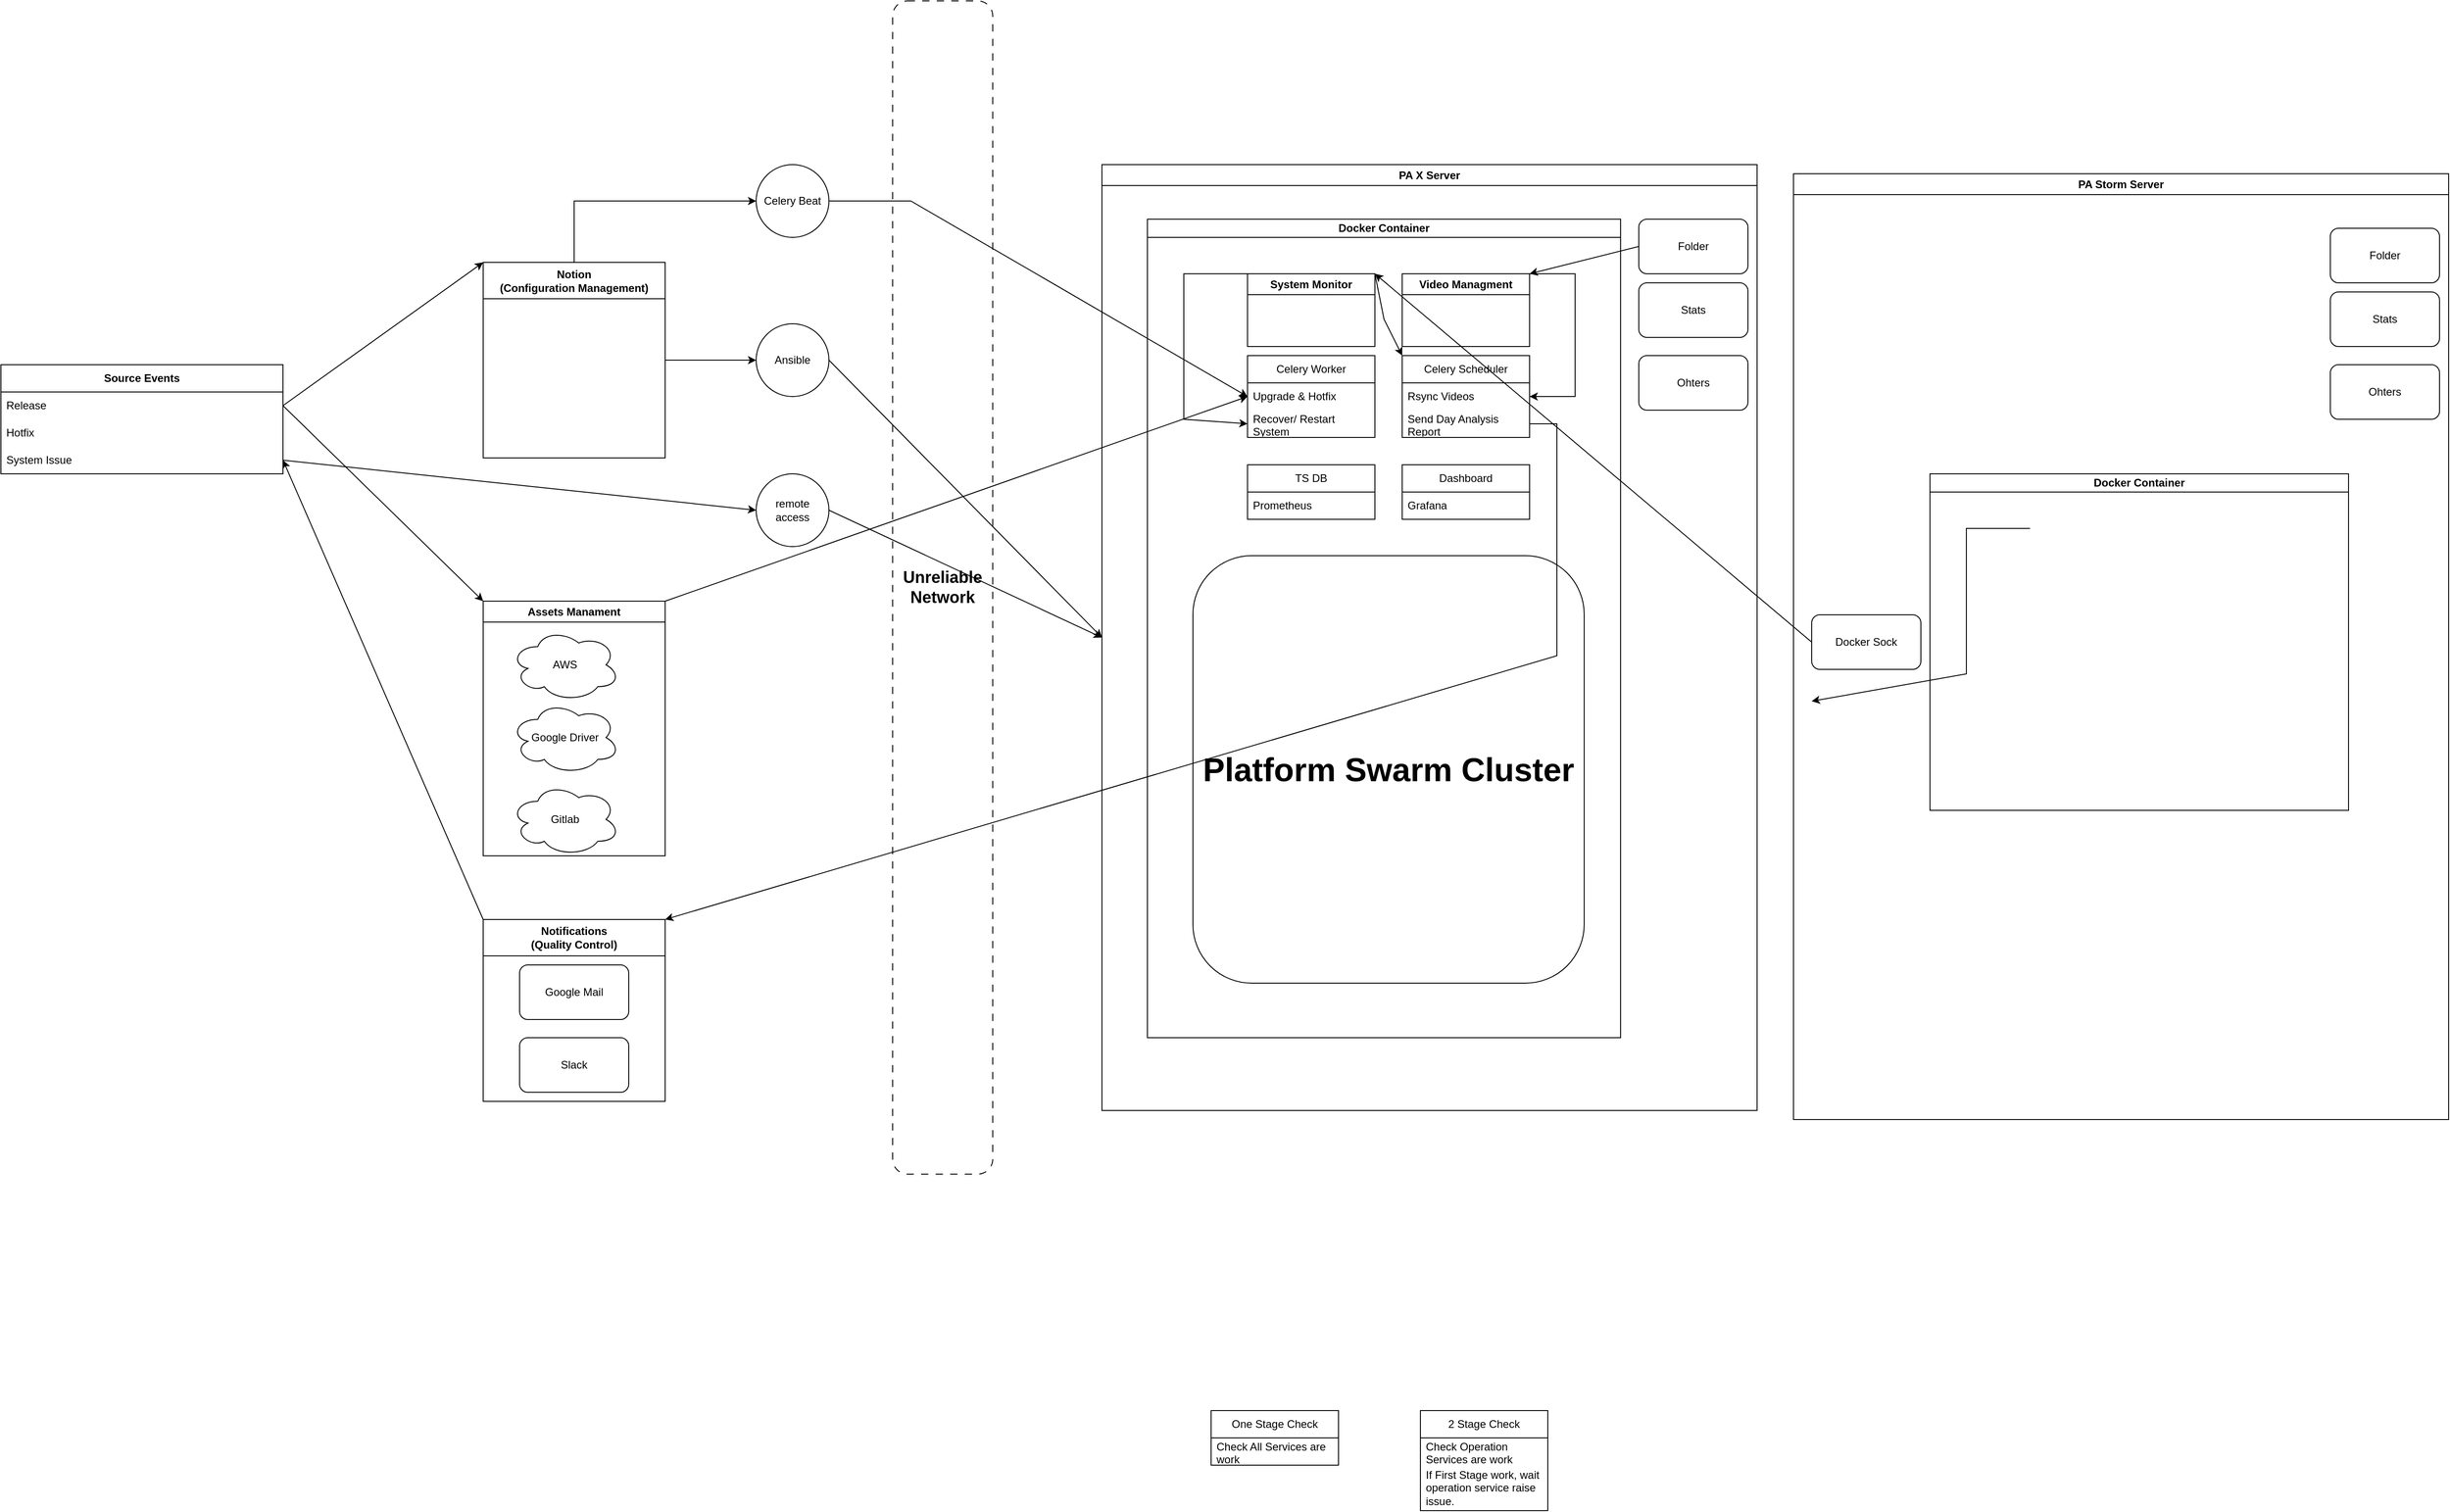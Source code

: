 <mxfile version="21.8.2" type="github">
  <diagram name="Page-1" id="hQwGyKhbjzrT1JZe0jhg">
    <mxGraphModel dx="3292" dy="2572" grid="1" gridSize="10" guides="1" tooltips="1" connect="1" arrows="1" fold="1" page="1" pageScale="1" pageWidth="850" pageHeight="1100" math="0" shadow="0">
      <root>
        <mxCell id="0" />
        <mxCell id="1" parent="0" />
        <mxCell id="8oCGStmulFOt3wNiHvip-57" value="&lt;font style=&quot;font-size: 18px;&quot;&gt;&lt;b&gt;Unreliable Network&lt;/b&gt;&lt;/font&gt;" style="rounded=1;whiteSpace=wrap;html=1;dashed=1;dashPattern=8 8;" vertex="1" parent="1">
          <mxGeometry x="230" y="-150" width="110" height="1290" as="geometry" />
        </mxCell>
        <mxCell id="8oCGStmulFOt3wNiHvip-2" value="PA X Server" style="swimlane;whiteSpace=wrap;html=1;" vertex="1" parent="1">
          <mxGeometry x="460" y="30" width="720" height="1040" as="geometry" />
        </mxCell>
        <mxCell id="8oCGStmulFOt3wNiHvip-3" value="Docker Container" style="swimlane;whiteSpace=wrap;html=1;startSize=20;" vertex="1" parent="8oCGStmulFOt3wNiHvip-2">
          <mxGeometry x="50" y="60" width="520" height="900" as="geometry" />
        </mxCell>
        <mxCell id="8oCGStmulFOt3wNiHvip-23" value="System Monitor" style="swimlane;whiteSpace=wrap;html=1;" vertex="1" parent="8oCGStmulFOt3wNiHvip-3">
          <mxGeometry x="110" y="60" width="140" height="80" as="geometry" />
        </mxCell>
        <mxCell id="8oCGStmulFOt3wNiHvip-29" value="Celery Worker" style="swimlane;fontStyle=0;childLayout=stackLayout;horizontal=1;startSize=30;horizontalStack=0;resizeParent=1;resizeParentMax=0;resizeLast=0;collapsible=1;marginBottom=0;whiteSpace=wrap;html=1;" vertex="1" parent="8oCGStmulFOt3wNiHvip-3">
          <mxGeometry x="110" y="150" width="140" height="90" as="geometry" />
        </mxCell>
        <mxCell id="8oCGStmulFOt3wNiHvip-30" value="Upgrade &amp;amp; Hotfix" style="text;strokeColor=none;fillColor=none;align=left;verticalAlign=middle;spacingLeft=4;spacingRight=4;overflow=hidden;points=[[0,0.5],[1,0.5]];portConstraint=eastwest;rotatable=0;whiteSpace=wrap;html=1;" vertex="1" parent="8oCGStmulFOt3wNiHvip-29">
          <mxGeometry y="30" width="140" height="30" as="geometry" />
        </mxCell>
        <mxCell id="8oCGStmulFOt3wNiHvip-32" value="Recover/ Restart System" style="text;strokeColor=none;fillColor=none;align=left;verticalAlign=middle;spacingLeft=4;spacingRight=4;overflow=hidden;points=[[0,0.5],[1,0.5]];portConstraint=eastwest;rotatable=0;whiteSpace=wrap;html=1;" vertex="1" parent="8oCGStmulFOt3wNiHvip-29">
          <mxGeometry y="60" width="140" height="30" as="geometry" />
        </mxCell>
        <mxCell id="8oCGStmulFOt3wNiHvip-35" value="" style="endArrow=classic;html=1;rounded=0;exitX=0;exitY=0;exitDx=0;exitDy=0;entryX=0;entryY=0.5;entryDx=0;entryDy=0;" edge="1" parent="8oCGStmulFOt3wNiHvip-3" source="8oCGStmulFOt3wNiHvip-23" target="8oCGStmulFOt3wNiHvip-32">
          <mxGeometry width="50" height="50" relative="1" as="geometry">
            <mxPoint x="-40" y="320" as="sourcePoint" />
            <mxPoint x="-130" y="250" as="targetPoint" />
            <Array as="points">
              <mxPoint x="40" y="60" />
              <mxPoint x="40" y="220" />
            </Array>
          </mxGeometry>
        </mxCell>
        <mxCell id="8oCGStmulFOt3wNiHvip-37" value="Celery Scheduler" style="swimlane;fontStyle=0;childLayout=stackLayout;horizontal=1;startSize=30;horizontalStack=0;resizeParent=1;resizeParentMax=0;resizeLast=0;collapsible=1;marginBottom=0;whiteSpace=wrap;html=1;" vertex="1" parent="8oCGStmulFOt3wNiHvip-3">
          <mxGeometry x="280" y="150" width="140" height="90" as="geometry" />
        </mxCell>
        <mxCell id="8oCGStmulFOt3wNiHvip-38" value="Rsync Videos" style="text;strokeColor=none;fillColor=none;align=left;verticalAlign=middle;spacingLeft=4;spacingRight=4;overflow=hidden;points=[[0,0.5],[1,0.5]];portConstraint=eastwest;rotatable=0;whiteSpace=wrap;html=1;" vertex="1" parent="8oCGStmulFOt3wNiHvip-37">
          <mxGeometry y="30" width="140" height="30" as="geometry" />
        </mxCell>
        <mxCell id="8oCGStmulFOt3wNiHvip-39" value="Send Day Analysis Report" style="text;strokeColor=none;fillColor=none;align=left;verticalAlign=middle;spacingLeft=4;spacingRight=4;overflow=hidden;points=[[0,0.5],[1,0.5]];portConstraint=eastwest;rotatable=0;whiteSpace=wrap;html=1;" vertex="1" parent="8oCGStmulFOt3wNiHvip-37">
          <mxGeometry y="60" width="140" height="30" as="geometry" />
        </mxCell>
        <mxCell id="8oCGStmulFOt3wNiHvip-43" value="Video Managment" style="swimlane;whiteSpace=wrap;html=1;" vertex="1" parent="8oCGStmulFOt3wNiHvip-3">
          <mxGeometry x="280" y="60" width="140" height="80" as="geometry" />
        </mxCell>
        <mxCell id="8oCGStmulFOt3wNiHvip-45" value="" style="endArrow=classic;html=1;rounded=0;exitX=1;exitY=0;exitDx=0;exitDy=0;entryX=1;entryY=0.5;entryDx=0;entryDy=0;" edge="1" parent="8oCGStmulFOt3wNiHvip-3" source="8oCGStmulFOt3wNiHvip-43" target="8oCGStmulFOt3wNiHvip-38">
          <mxGeometry width="50" height="50" relative="1" as="geometry">
            <mxPoint x="430" y="70" as="sourcePoint" />
            <mxPoint x="550" y="350" as="targetPoint" />
            <Array as="points">
              <mxPoint x="470" y="60" />
              <mxPoint x="470" y="195" />
            </Array>
          </mxGeometry>
        </mxCell>
        <mxCell id="8oCGStmulFOt3wNiHvip-46" value="" style="endArrow=classic;html=1;rounded=0;exitX=1;exitY=0;exitDx=0;exitDy=0;entryX=0;entryY=0;entryDx=0;entryDy=0;" edge="1" parent="8oCGStmulFOt3wNiHvip-3" source="8oCGStmulFOt3wNiHvip-23" target="8oCGStmulFOt3wNiHvip-37">
          <mxGeometry width="50" height="50" relative="1" as="geometry">
            <mxPoint x="30" y="320" as="sourcePoint" />
            <mxPoint x="80" y="270" as="targetPoint" />
            <Array as="points">
              <mxPoint x="260" y="110" />
            </Array>
          </mxGeometry>
        </mxCell>
        <mxCell id="8oCGStmulFOt3wNiHvip-63" value="TS DB" style="swimlane;fontStyle=0;childLayout=stackLayout;horizontal=1;startSize=30;horizontalStack=0;resizeParent=1;resizeParentMax=0;resizeLast=0;collapsible=1;marginBottom=0;whiteSpace=wrap;html=1;" vertex="1" parent="8oCGStmulFOt3wNiHvip-3">
          <mxGeometry x="110" y="270" width="140" height="60" as="geometry" />
        </mxCell>
        <mxCell id="8oCGStmulFOt3wNiHvip-65" value="Prometheus" style="text;strokeColor=none;fillColor=none;align=left;verticalAlign=middle;spacingLeft=4;spacingRight=4;overflow=hidden;points=[[0,0.5],[1,0.5]];portConstraint=eastwest;rotatable=0;whiteSpace=wrap;html=1;" vertex="1" parent="8oCGStmulFOt3wNiHvip-63">
          <mxGeometry y="30" width="140" height="30" as="geometry" />
        </mxCell>
        <mxCell id="8oCGStmulFOt3wNiHvip-66" value="Dashboard" style="swimlane;fontStyle=0;childLayout=stackLayout;horizontal=1;startSize=30;horizontalStack=0;resizeParent=1;resizeParentMax=0;resizeLast=0;collapsible=1;marginBottom=0;whiteSpace=wrap;html=1;" vertex="1" parent="8oCGStmulFOt3wNiHvip-3">
          <mxGeometry x="280" y="270" width="140" height="60" as="geometry" />
        </mxCell>
        <mxCell id="8oCGStmulFOt3wNiHvip-67" value="Grafana" style="text;strokeColor=none;fillColor=none;align=left;verticalAlign=middle;spacingLeft=4;spacingRight=4;overflow=hidden;points=[[0,0.5],[1,0.5]];portConstraint=eastwest;rotatable=0;whiteSpace=wrap;html=1;" vertex="1" parent="8oCGStmulFOt3wNiHvip-66">
          <mxGeometry y="30" width="140" height="30" as="geometry" />
        </mxCell>
        <mxCell id="8oCGStmulFOt3wNiHvip-68" value="&lt;b&gt;&lt;font style=&quot;font-size: 36px;&quot;&gt;Platform Swarm Cluster&lt;/font&gt;&lt;/b&gt;" style="rounded=1;whiteSpace=wrap;html=1;" vertex="1" parent="8oCGStmulFOt3wNiHvip-3">
          <mxGeometry x="50" y="370" width="430" height="470" as="geometry" />
        </mxCell>
        <mxCell id="8oCGStmulFOt3wNiHvip-21" value="Folder" style="rounded=1;whiteSpace=wrap;html=1;" vertex="1" parent="8oCGStmulFOt3wNiHvip-2">
          <mxGeometry x="590" y="60" width="120" height="60" as="geometry" />
        </mxCell>
        <mxCell id="8oCGStmulFOt3wNiHvip-22" value="Stats" style="rounded=1;whiteSpace=wrap;html=1;" vertex="1" parent="8oCGStmulFOt3wNiHvip-2">
          <mxGeometry x="590" y="130" width="120" height="60" as="geometry" />
        </mxCell>
        <mxCell id="8oCGStmulFOt3wNiHvip-44" value="" style="endArrow=classic;html=1;rounded=0;exitX=0;exitY=0.5;exitDx=0;exitDy=0;entryX=1;entryY=0;entryDx=0;entryDy=0;" edge="1" parent="8oCGStmulFOt3wNiHvip-2" source="8oCGStmulFOt3wNiHvip-21" target="8oCGStmulFOt3wNiHvip-43">
          <mxGeometry width="50" height="50" relative="1" as="geometry">
            <mxPoint x="80" y="380" as="sourcePoint" />
            <mxPoint x="130" y="330" as="targetPoint" />
          </mxGeometry>
        </mxCell>
        <mxCell id="8oCGStmulFOt3wNiHvip-69" value="Ohters" style="rounded=1;whiteSpace=wrap;html=1;" vertex="1" parent="8oCGStmulFOt3wNiHvip-2">
          <mxGeometry x="590" y="210" width="120" height="60" as="geometry" />
        </mxCell>
        <mxCell id="8oCGStmulFOt3wNiHvip-4" value="Ansible" style="ellipse;whiteSpace=wrap;html=1;aspect=fixed;" vertex="1" parent="1">
          <mxGeometry x="80" y="205" width="80" height="80" as="geometry" />
        </mxCell>
        <mxCell id="8oCGStmulFOt3wNiHvip-5" value="" style="endArrow=classic;html=1;rounded=0;exitX=1;exitY=0.5;exitDx=0;exitDy=0;entryX=0;entryY=0.5;entryDx=0;entryDy=0;" edge="1" parent="1" source="8oCGStmulFOt3wNiHvip-4" target="8oCGStmulFOt3wNiHvip-2">
          <mxGeometry width="50" height="50" relative="1" as="geometry">
            <mxPoint x="470" y="230" as="sourcePoint" />
            <mxPoint x="520" y="180" as="targetPoint" />
          </mxGeometry>
        </mxCell>
        <mxCell id="8oCGStmulFOt3wNiHvip-7" value="Notion &lt;br&gt;(Configuration Management)" style="swimlane;whiteSpace=wrap;html=1;startSize=40;" vertex="1" parent="1">
          <mxGeometry x="-220" y="137.5" width="200" height="215" as="geometry" />
        </mxCell>
        <mxCell id="8oCGStmulFOt3wNiHvip-8" value="" style="endArrow=classic;html=1;rounded=0;exitX=1;exitY=0.5;exitDx=0;exitDy=0;entryX=0;entryY=0.5;entryDx=0;entryDy=0;" edge="1" parent="1" source="8oCGStmulFOt3wNiHvip-7" target="8oCGStmulFOt3wNiHvip-4">
          <mxGeometry width="50" height="50" relative="1" as="geometry">
            <mxPoint x="-30" y="230" as="sourcePoint" />
            <mxPoint x="20" y="180" as="targetPoint" />
          </mxGeometry>
        </mxCell>
        <mxCell id="8oCGStmulFOt3wNiHvip-9" value="Assets Manament" style="swimlane;whiteSpace=wrap;html=1;" vertex="1" parent="1">
          <mxGeometry x="-220" y="510" width="200" height="280" as="geometry" />
        </mxCell>
        <mxCell id="8oCGStmulFOt3wNiHvip-10" value="AWS" style="ellipse;shape=cloud;whiteSpace=wrap;html=1;" vertex="1" parent="8oCGStmulFOt3wNiHvip-9">
          <mxGeometry x="30" y="30" width="120" height="80" as="geometry" />
        </mxCell>
        <mxCell id="8oCGStmulFOt3wNiHvip-13" value="Google Driver" style="ellipse;shape=cloud;whiteSpace=wrap;html=1;" vertex="1" parent="8oCGStmulFOt3wNiHvip-9">
          <mxGeometry x="30" y="110" width="120" height="80" as="geometry" />
        </mxCell>
        <mxCell id="8oCGStmulFOt3wNiHvip-48" value="Gitlab" style="ellipse;shape=cloud;whiteSpace=wrap;html=1;" vertex="1" parent="8oCGStmulFOt3wNiHvip-9">
          <mxGeometry x="30" y="200" width="120" height="80" as="geometry" />
        </mxCell>
        <mxCell id="8oCGStmulFOt3wNiHvip-14" value="Notifications&lt;br&gt;(Quality Control)" style="swimlane;whiteSpace=wrap;html=1;startSize=40;" vertex="1" parent="1">
          <mxGeometry x="-220" y="860" width="200" height="200" as="geometry" />
        </mxCell>
        <mxCell id="8oCGStmulFOt3wNiHvip-15" value="Google Mail" style="rounded=1;whiteSpace=wrap;html=1;" vertex="1" parent="8oCGStmulFOt3wNiHvip-14">
          <mxGeometry x="40" y="50" width="120" height="60" as="geometry" />
        </mxCell>
        <mxCell id="8oCGStmulFOt3wNiHvip-16" value="Slack" style="rounded=1;whiteSpace=wrap;html=1;" vertex="1" parent="8oCGStmulFOt3wNiHvip-14">
          <mxGeometry x="40" y="130" width="120" height="60" as="geometry" />
        </mxCell>
        <mxCell id="8oCGStmulFOt3wNiHvip-26" value="" style="endArrow=classic;html=1;rounded=0;exitX=1;exitY=0.5;exitDx=0;exitDy=0;entryX=0;entryY=0.5;entryDx=0;entryDy=0;" edge="1" parent="1" source="8oCGStmulFOt3wNiHvip-27" target="8oCGStmulFOt3wNiHvip-30">
          <mxGeometry width="50" height="50" relative="1" as="geometry">
            <mxPoint x="350" y="410" as="sourcePoint" />
            <mxPoint x="620" y="300" as="targetPoint" />
            <Array as="points">
              <mxPoint x="250" y="70" />
            </Array>
          </mxGeometry>
        </mxCell>
        <mxCell id="8oCGStmulFOt3wNiHvip-28" value="" style="endArrow=classic;html=1;rounded=0;exitX=0.5;exitY=0;exitDx=0;exitDy=0;entryX=0;entryY=0.5;entryDx=0;entryDy=0;" edge="1" parent="1" source="8oCGStmulFOt3wNiHvip-7" target="8oCGStmulFOt3wNiHvip-27">
          <mxGeometry width="50" height="50" relative="1" as="geometry">
            <mxPoint x="-120" y="138" as="sourcePoint" />
            <mxPoint x="620" y="190" as="targetPoint" />
            <Array as="points">
              <mxPoint x="-120" y="70" />
            </Array>
          </mxGeometry>
        </mxCell>
        <mxCell id="8oCGStmulFOt3wNiHvip-27" value="Celery Beat" style="ellipse;whiteSpace=wrap;html=1;aspect=fixed;" vertex="1" parent="1">
          <mxGeometry x="80" y="30" width="80" height="80" as="geometry" />
        </mxCell>
        <mxCell id="8oCGStmulFOt3wNiHvip-42" value="" style="endArrow=classic;html=1;rounded=0;exitX=1;exitY=0;exitDx=0;exitDy=0;entryX=0;entryY=0.5;entryDx=0;entryDy=0;" edge="1" parent="1" source="8oCGStmulFOt3wNiHvip-9" target="8oCGStmulFOt3wNiHvip-30">
          <mxGeometry width="50" height="50" relative="1" as="geometry">
            <mxPoint x="540" y="410" as="sourcePoint" />
            <mxPoint x="590" y="360" as="targetPoint" />
          </mxGeometry>
        </mxCell>
        <mxCell id="8oCGStmulFOt3wNiHvip-47" value="" style="endArrow=classic;html=1;rounded=0;exitX=1;exitY=0.5;exitDx=0;exitDy=0;entryX=1;entryY=0;entryDx=0;entryDy=0;" edge="1" parent="1" source="8oCGStmulFOt3wNiHvip-39" target="8oCGStmulFOt3wNiHvip-14">
          <mxGeometry width="50" height="50" relative="1" as="geometry">
            <mxPoint x="540" y="410" as="sourcePoint" />
            <mxPoint x="590" y="360" as="targetPoint" />
            <Array as="points">
              <mxPoint x="960" y="315" />
              <mxPoint x="960" y="570" />
            </Array>
          </mxGeometry>
        </mxCell>
        <mxCell id="8oCGStmulFOt3wNiHvip-50" value="&lt;b&gt;Source Events&lt;/b&gt;" style="swimlane;fontStyle=0;childLayout=stackLayout;horizontal=1;startSize=30;horizontalStack=0;resizeParent=1;resizeParentMax=0;resizeLast=0;collapsible=1;marginBottom=0;whiteSpace=wrap;html=1;" vertex="1" parent="1">
          <mxGeometry x="-750" y="250" width="310" height="120" as="geometry" />
        </mxCell>
        <mxCell id="8oCGStmulFOt3wNiHvip-51" value="Release" style="text;strokeColor=none;fillColor=none;align=left;verticalAlign=middle;spacingLeft=4;spacingRight=4;overflow=hidden;points=[[0,0.5],[1,0.5]];portConstraint=eastwest;rotatable=0;whiteSpace=wrap;html=1;" vertex="1" parent="8oCGStmulFOt3wNiHvip-50">
          <mxGeometry y="30" width="310" height="30" as="geometry" />
        </mxCell>
        <mxCell id="8oCGStmulFOt3wNiHvip-52" value="Hotfix" style="text;strokeColor=none;fillColor=none;align=left;verticalAlign=middle;spacingLeft=4;spacingRight=4;overflow=hidden;points=[[0,0.5],[1,0.5]];portConstraint=eastwest;rotatable=0;whiteSpace=wrap;html=1;" vertex="1" parent="8oCGStmulFOt3wNiHvip-50">
          <mxGeometry y="60" width="310" height="30" as="geometry" />
        </mxCell>
        <mxCell id="8oCGStmulFOt3wNiHvip-54" value="System Issue" style="text;strokeColor=none;fillColor=none;align=left;verticalAlign=middle;spacingLeft=4;spacingRight=4;overflow=hidden;points=[[0,0.5],[1,0.5]];portConstraint=eastwest;rotatable=0;whiteSpace=wrap;html=1;" vertex="1" parent="8oCGStmulFOt3wNiHvip-50">
          <mxGeometry y="90" width="310" height="30" as="geometry" />
        </mxCell>
        <mxCell id="8oCGStmulFOt3wNiHvip-55" value="" style="endArrow=classic;html=1;rounded=0;exitX=1;exitY=0.5;exitDx=0;exitDy=0;entryX=0;entryY=0;entryDx=0;entryDy=0;" edge="1" parent="1" source="8oCGStmulFOt3wNiHvip-51" target="8oCGStmulFOt3wNiHvip-9">
          <mxGeometry width="50" height="50" relative="1" as="geometry">
            <mxPoint x="-230" y="620" as="sourcePoint" />
            <mxPoint x="-180" y="570" as="targetPoint" />
          </mxGeometry>
        </mxCell>
        <mxCell id="8oCGStmulFOt3wNiHvip-56" value="" style="endArrow=classic;html=1;rounded=0;exitX=1;exitY=0.5;exitDx=0;exitDy=0;entryX=0;entryY=0;entryDx=0;entryDy=0;" edge="1" parent="1" source="8oCGStmulFOt3wNiHvip-51" target="8oCGStmulFOt3wNiHvip-7">
          <mxGeometry width="50" height="50" relative="1" as="geometry">
            <mxPoint x="-230" y="620" as="sourcePoint" />
            <mxPoint x="-180" y="570" as="targetPoint" />
          </mxGeometry>
        </mxCell>
        <mxCell id="8oCGStmulFOt3wNiHvip-58" value="" style="endArrow=classic;html=1;rounded=0;exitX=0;exitY=0;exitDx=0;exitDy=0;entryX=1;entryY=0.5;entryDx=0;entryDy=0;" edge="1" parent="1" source="8oCGStmulFOt3wNiHvip-14" target="8oCGStmulFOt3wNiHvip-54">
          <mxGeometry width="50" height="50" relative="1" as="geometry">
            <mxPoint x="130" y="520" as="sourcePoint" />
            <mxPoint x="180" y="470" as="targetPoint" />
          </mxGeometry>
        </mxCell>
        <mxCell id="8oCGStmulFOt3wNiHvip-59" value="remote access" style="ellipse;whiteSpace=wrap;html=1;aspect=fixed;" vertex="1" parent="1">
          <mxGeometry x="80" y="370" width="80" height="80" as="geometry" />
        </mxCell>
        <mxCell id="8oCGStmulFOt3wNiHvip-60" value="" style="endArrow=classic;html=1;rounded=0;exitX=1;exitY=0.5;exitDx=0;exitDy=0;entryX=0;entryY=0.5;entryDx=0;entryDy=0;" edge="1" parent="1" source="8oCGStmulFOt3wNiHvip-54" target="8oCGStmulFOt3wNiHvip-59">
          <mxGeometry width="50" height="50" relative="1" as="geometry">
            <mxPoint x="210" y="550" as="sourcePoint" />
            <mxPoint x="260" y="500" as="targetPoint" />
          </mxGeometry>
        </mxCell>
        <mxCell id="8oCGStmulFOt3wNiHvip-61" value="" style="endArrow=classic;html=1;rounded=0;exitX=1;exitY=0.5;exitDx=0;exitDy=0;entryX=0;entryY=0.5;entryDx=0;entryDy=0;" edge="1" parent="1" source="8oCGStmulFOt3wNiHvip-59" target="8oCGStmulFOt3wNiHvip-2">
          <mxGeometry width="50" height="50" relative="1" as="geometry">
            <mxPoint x="210" y="550" as="sourcePoint" />
            <mxPoint x="260" y="500" as="targetPoint" />
          </mxGeometry>
        </mxCell>
        <mxCell id="8oCGStmulFOt3wNiHvip-70" value="PA Storm Server" style="swimlane;whiteSpace=wrap;html=1;" vertex="1" parent="1">
          <mxGeometry x="1220" y="40" width="720" height="1040" as="geometry" />
        </mxCell>
        <mxCell id="8oCGStmulFOt3wNiHvip-71" value="Docker Container" style="swimlane;whiteSpace=wrap;html=1;startSize=20;" vertex="1" parent="8oCGStmulFOt3wNiHvip-70">
          <mxGeometry x="150" y="330" width="460" height="370" as="geometry" />
        </mxCell>
        <mxCell id="8oCGStmulFOt3wNiHvip-76" value="" style="endArrow=classic;html=1;rounded=0;exitX=0;exitY=0;exitDx=0;exitDy=0;entryX=0;entryY=0.5;entryDx=0;entryDy=0;" edge="1" parent="8oCGStmulFOt3wNiHvip-71" target="8oCGStmulFOt3wNiHvip-75">
          <mxGeometry width="50" height="50" relative="1" as="geometry">
            <mxPoint x="110" y="60" as="sourcePoint" />
            <mxPoint x="-130" y="250" as="targetPoint" />
            <Array as="points">
              <mxPoint x="40" y="60" />
              <mxPoint x="40" y="220" />
            </Array>
          </mxGeometry>
        </mxCell>
        <mxCell id="8oCGStmulFOt3wNiHvip-88" value="Folder" style="rounded=1;whiteSpace=wrap;html=1;" vertex="1" parent="8oCGStmulFOt3wNiHvip-70">
          <mxGeometry x="590" y="60" width="120" height="60" as="geometry" />
        </mxCell>
        <mxCell id="8oCGStmulFOt3wNiHvip-89" value="Stats" style="rounded=1;whiteSpace=wrap;html=1;" vertex="1" parent="8oCGStmulFOt3wNiHvip-70">
          <mxGeometry x="590" y="130" width="120" height="60" as="geometry" />
        </mxCell>
        <mxCell id="8oCGStmulFOt3wNiHvip-91" value="Ohters" style="rounded=1;whiteSpace=wrap;html=1;" vertex="1" parent="8oCGStmulFOt3wNiHvip-70">
          <mxGeometry x="590" y="210" width="120" height="60" as="geometry" />
        </mxCell>
        <mxCell id="8oCGStmulFOt3wNiHvip-93" value="Docker Sock" style="rounded=1;whiteSpace=wrap;html=1;" vertex="1" parent="8oCGStmulFOt3wNiHvip-70">
          <mxGeometry x="20" y="485" width="120" height="60" as="geometry" />
        </mxCell>
        <mxCell id="8oCGStmulFOt3wNiHvip-94" value="" style="endArrow=classic;html=1;rounded=0;exitX=0;exitY=0.5;exitDx=0;exitDy=0;entryX=1;entryY=0;entryDx=0;entryDy=0;" edge="1" parent="1" source="8oCGStmulFOt3wNiHvip-93" target="8oCGStmulFOt3wNiHvip-23">
          <mxGeometry width="50" height="50" relative="1" as="geometry">
            <mxPoint x="890" y="670" as="sourcePoint" />
            <mxPoint x="940" y="620" as="targetPoint" />
          </mxGeometry>
        </mxCell>
        <mxCell id="8oCGStmulFOt3wNiHvip-96" value="One Stage Check" style="swimlane;fontStyle=0;childLayout=stackLayout;horizontal=1;startSize=30;horizontalStack=0;resizeParent=1;resizeParentMax=0;resizeLast=0;collapsible=1;marginBottom=0;whiteSpace=wrap;html=1;" vertex="1" parent="1">
          <mxGeometry x="580" y="1400" width="140" height="60" as="geometry" />
        </mxCell>
        <mxCell id="8oCGStmulFOt3wNiHvip-97" value="Check All Services are work" style="text;strokeColor=none;fillColor=none;align=left;verticalAlign=middle;spacingLeft=4;spacingRight=4;overflow=hidden;points=[[0,0.5],[1,0.5]];portConstraint=eastwest;rotatable=0;whiteSpace=wrap;html=1;" vertex="1" parent="8oCGStmulFOt3wNiHvip-96">
          <mxGeometry y="30" width="140" height="30" as="geometry" />
        </mxCell>
        <mxCell id="8oCGStmulFOt3wNiHvip-100" value="2 Stage Check" style="swimlane;fontStyle=0;childLayout=stackLayout;horizontal=1;startSize=30;horizontalStack=0;resizeParent=1;resizeParentMax=0;resizeLast=0;collapsible=1;marginBottom=0;whiteSpace=wrap;html=1;" vertex="1" parent="1">
          <mxGeometry x="810" y="1400" width="140" height="110" as="geometry" />
        </mxCell>
        <mxCell id="8oCGStmulFOt3wNiHvip-101" value="Check Operation Services are work" style="text;strokeColor=none;fillColor=none;align=left;verticalAlign=middle;spacingLeft=4;spacingRight=4;overflow=hidden;points=[[0,0.5],[1,0.5]];portConstraint=eastwest;rotatable=0;whiteSpace=wrap;html=1;" vertex="1" parent="8oCGStmulFOt3wNiHvip-100">
          <mxGeometry y="30" width="140" height="30" as="geometry" />
        </mxCell>
        <mxCell id="8oCGStmulFOt3wNiHvip-102" value="If First Stage work, wait operation service raise issue." style="text;strokeColor=none;fillColor=none;align=left;verticalAlign=middle;spacingLeft=4;spacingRight=4;overflow=hidden;points=[[0,0.5],[1,0.5]];portConstraint=eastwest;rotatable=0;whiteSpace=wrap;html=1;" vertex="1" parent="8oCGStmulFOt3wNiHvip-100">
          <mxGeometry y="60" width="140" height="50" as="geometry" />
        </mxCell>
      </root>
    </mxGraphModel>
  </diagram>
</mxfile>
